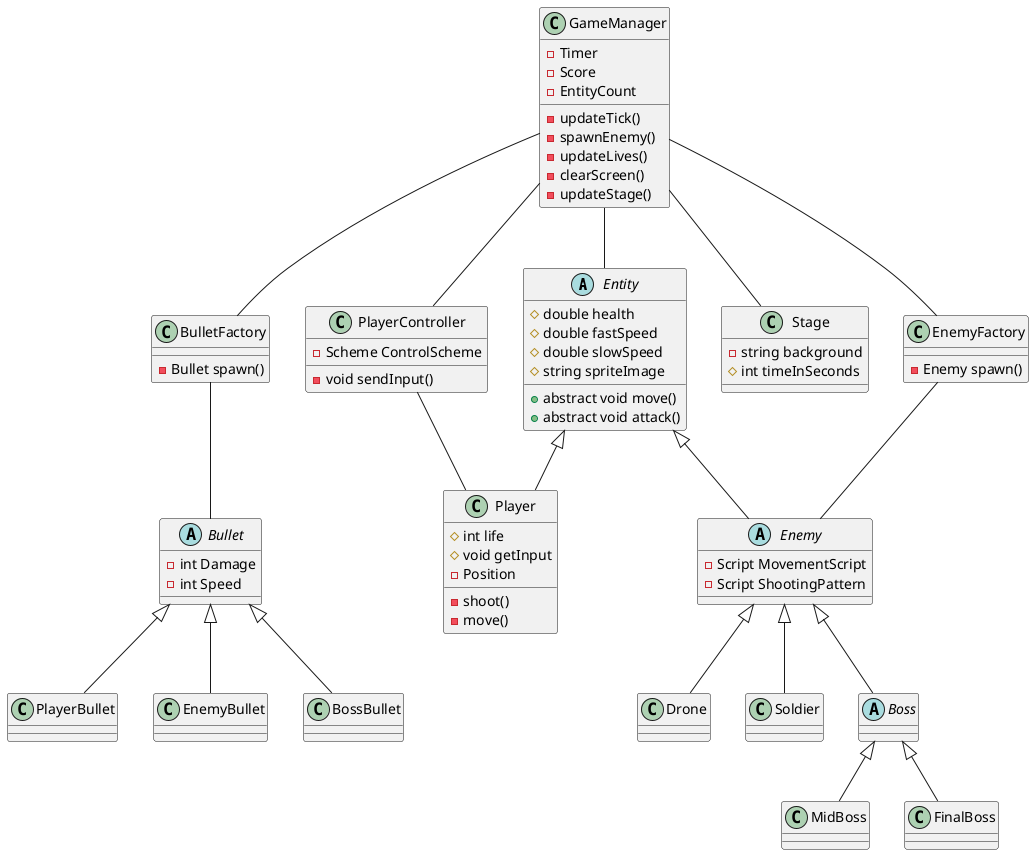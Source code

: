 @startuml
/'
Private   :  -
Protected :  #
public    :  + 
'/
abstract Entity
Entity : #double health
Entity : #double fastSpeed 
Entity : #double slowSpeed 
Entity : #string spriteImage

Entity : +abstract void move()
Entity : +abstract void attack()

'--- God Class ---'
class GameManager
GameManager -- PlayerController
GameManager -- Entity
GameManager -- BulletFactory
GameManager -- Stage
GameManager : -Timer
GameManager : -Score
GameManager : -EntityCount
GameManager : -updateTick()
GameManager -- EnemyFactory
GameManager : -spawnEnemy()
GameManager : -updateLives()
GameManager : -clearScreen()
GameManager : -updateStage()

'--- Player Stuff ---'
class Player 
Entity <|-- Player 
Player : #int life
Player : #void getInput
Player : -Position
Player : -shoot()
Player : -move()



class PlayerController
PlayerController -- Player
PlayerController : -Scheme ControlScheme 
PlayerController : -void sendInput()
'--- Enemy Stuff ---'
abstract Enemy
Entity <|-- Enemy
Enemy : -Script MovementScript
Enemy : -Script ShootingPattern

class Drone
Enemy <|-- Drone

class Soldier
Enemy <|-- Soldier

abstract Boss
Enemy <|-- Boss

class MidBoss
Boss <|-- MidBoss

class FinalBoss
Boss <|-- FinalBoss

'--- Bullet Stuff ---'
abstract Bullet
BulletFactory -- Bullet
Bullet : -int Damage
Bullet : -int Speed

class PlayerBullet
Bullet <|-- PlayerBullet

class EnemyBullet
Bullet <|-- EnemyBullet

class BossBullet
Bullet <|-- BossBullet

'--- Factory Stuff ---'
class BulletFactory
BulletFactory : -Bullet spawn()

class EnemyFactory
EnemyFactory -- Enemy
EnemyFactory : -Enemy spawn()

'--- Stage Stuff ---'
class Stage
Stage : -string background
Stage : #int timeInSeconds 

@enduml